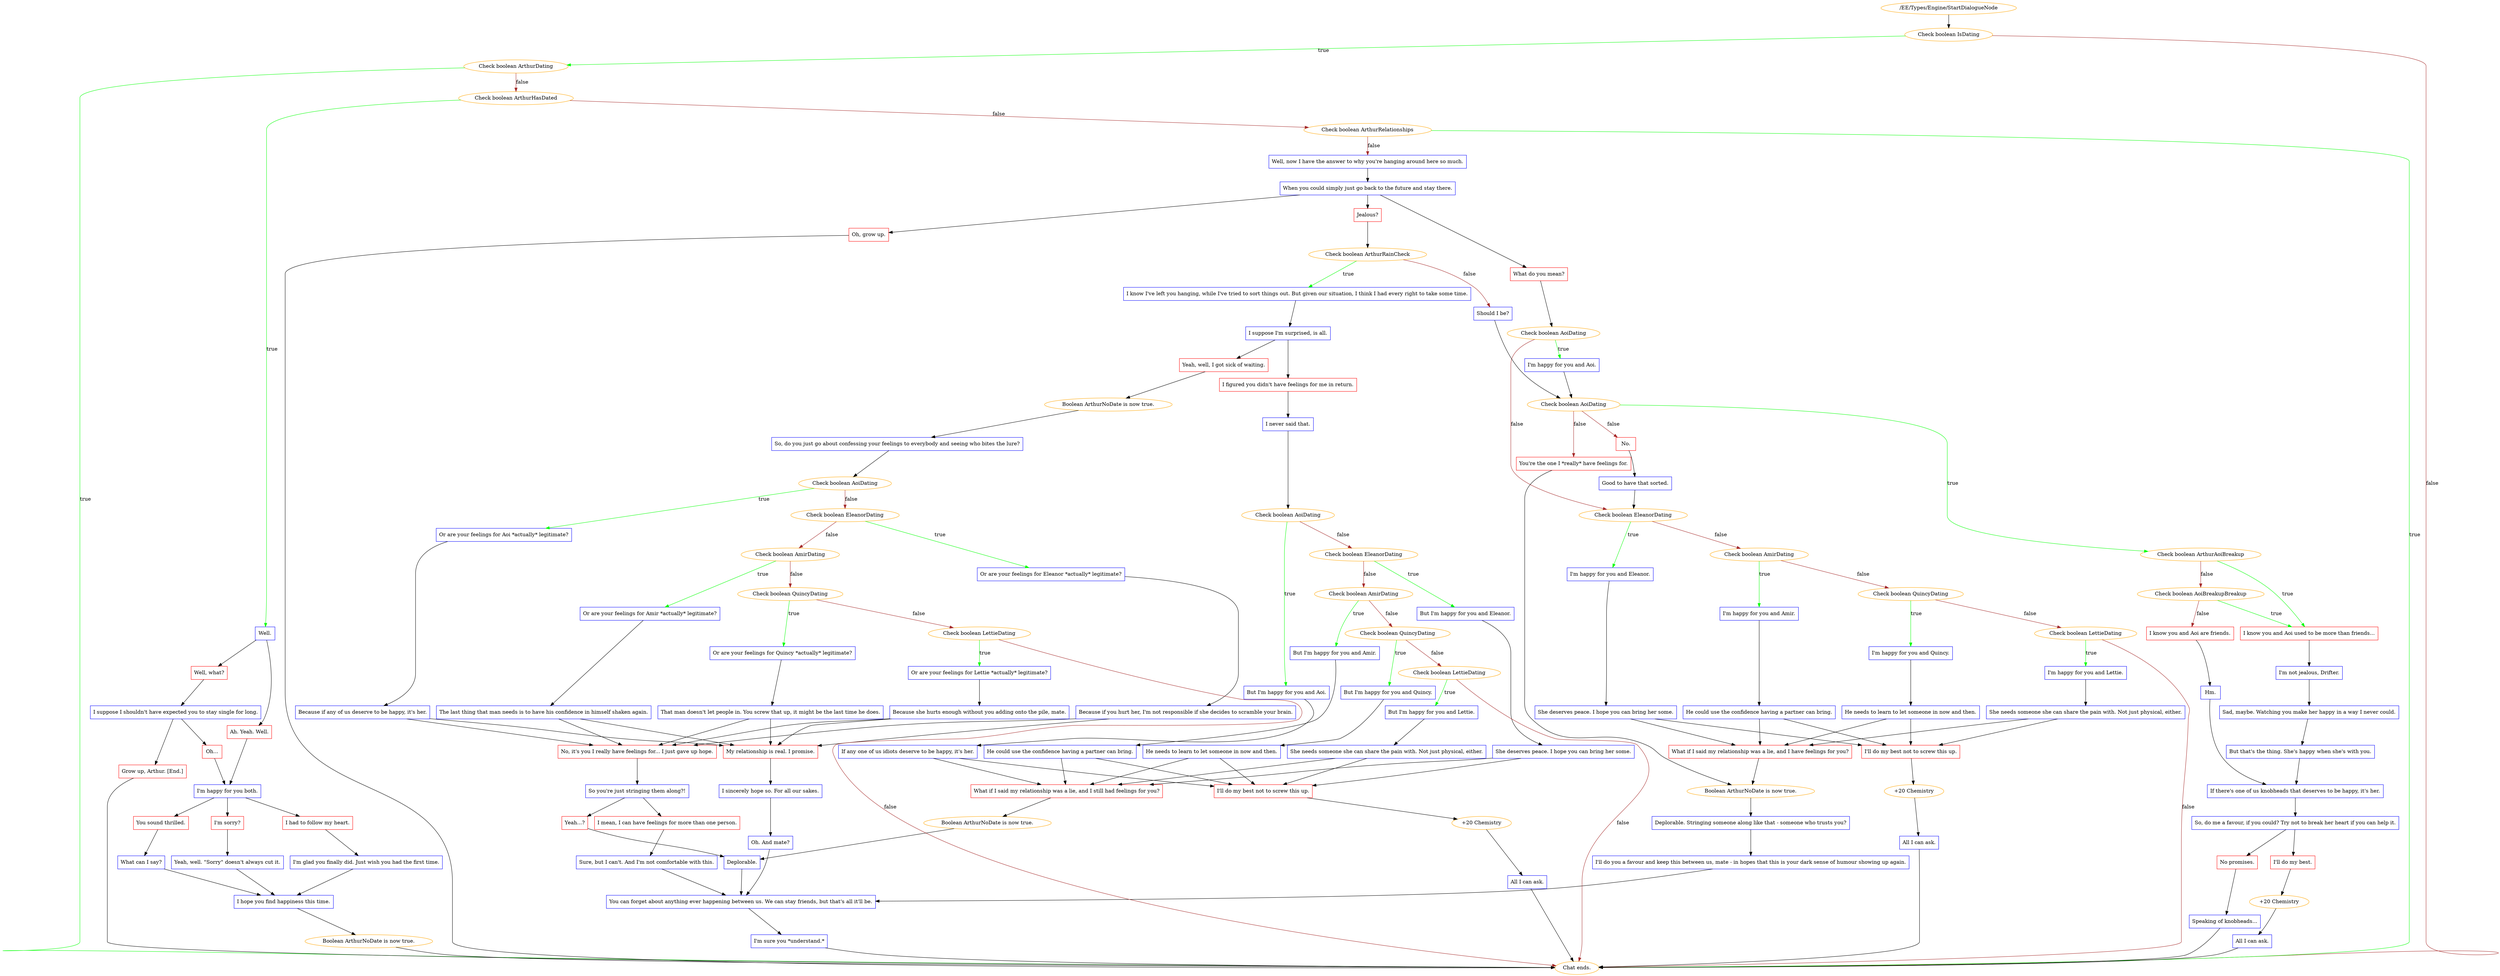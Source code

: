 digraph {
	2793 [label="/EE/Types/Engine/StartDialogueNode",color=orange];
		2793 -> 2794;
	2794 [label="Check boolean IsDating",color=orange];
		2794 -> 2796 [label=true,color=green];
		2794 -> "Chat ends." [label=false,color=brown];
	2796 [label="Check boolean ArthurDating",color=orange];
		2796 -> "Chat ends." [label=true,color=green];
		2796 -> 2797 [label=false,color=brown];
	"Chat ends." [color=orange];
	"Chat ends." [color=orange];
	2797 [label="Check boolean ArthurHasDated",color=orange];
		2797 -> 2800 [label=true,color=green];
		2797 -> 2799 [label=false,color=brown];
	2800 [label="Well.",shape=box,color=blue];
		2800 -> 2801;
		2800 -> 2803;
	2799 [label="Check boolean ArthurRelationships",color=orange];
		2799 -> "Chat ends." [label=true,color=green];
		2799 -> 2818 [label=false,color=brown];
	2801 [label="Well, what?",shape=box,color=red];
		2801 -> 2804;
	2803 [label="Ah. Yeah. Well.",shape=box,color=red];
		2803 -> 2808;
	"Chat ends." [color=orange];
	2818 [label="Well, now I have the answer to why you're hanging around here so much.",shape=box,color=blue];
		2818 -> 2819;
	2804 [label="I suppose I shouldn't have expected you to stay single for long.",shape=box,color=blue];
		2804 -> 2805;
		2804 -> 2806;
	2808 [label="I'm happy for you both.",shape=box,color=blue];
		2808 -> 2809;
		2808 -> 2810;
		2808 -> 2811;
	2819 [label="When you could simply just go back to the future and stay there.",shape=box,color=blue];
		2819 -> 2820;
		2819 -> 2821;
		2819 -> 2822;
	2805 [label="Grow up, Arthur. [End.]",shape=box,color=red];
		2805 -> "Chat ends.";
	2806 [label="Oh...",shape=box,color=red];
		2806 -> 2808;
	2809 [label="You sound thrilled.",shape=box,color=red];
		2809 -> 2812;
	2810 [label="I'm sorry?",shape=box,color=red];
		2810 -> 2813;
	2811 [label="I had to follow my heart.",shape=box,color=red];
		2811 -> 2814;
	2820 [label="Oh, grow up.",shape=box,color=red];
		2820 -> "Chat ends.";
	2821 [label="Jealous?",shape=box,color=red];
		2821 -> 2824;
	2822 [label="What do you mean?",shape=box,color=red];
		2822 -> 2925;
	"Chat ends." [color=orange];
	2812 [label="What can I say?",shape=box,color=blue];
		2812 -> 2815;
	2813 [label="Yeah, well. \"Sorry\" doesn't always cut it.",shape=box,color=blue];
		2813 -> 2815;
	2814 [label="I'm glad you finally did. Just wish you had the first time.",shape=box,color=blue];
		2814 -> 2815;
	"Chat ends." [color=orange];
	2824 [label="Check boolean ArthurRainCheck",color=orange];
		2824 -> 2825 [label=true,color=green];
		2824 -> 2826 [label=false,color=brown];
	2925 [label="Check boolean AoiDating",color=orange];
		2925 -> 2926 [label=true,color=green];
		2925 -> 2903 [label=false,color=brown];
	2815 [label="I hope you find happiness this time.",shape=box,color=blue];
		2815 -> 2816;
	2825 [label="I know I've left you hanging, while I've tried to sort things out. But given our situation, I think I had every right to take some time.",shape=box,color=blue];
		2825 -> 2829;
	2826 [label="Should I be?",shape=box,color=blue];
		2826 -> 2883;
	2926 [label="I'm happy for you and Aoi.",shape=box,color=blue];
		2926 -> 2883;
	2903 [label="Check boolean EleanorDating",color=orange];
		2903 -> 2904 [label=true,color=green];
		2903 -> 2906 [label=false,color=brown];
	2816 [label="Boolean ArthurNoDate is now true.",color=orange];
		2816 -> "Chat ends.";
	2829 [label="I suppose I'm surprised, is all.",shape=box,color=blue];
		2829 -> 2827;
		2829 -> 2831;
	2883 [label="Check boolean AoiDating",color=orange];
		2883 -> 2884 [label=true,color=green];
		2883 -> 2889 [label=false,color=brown];
		2883 -> 2924 [label=false,color=brown];
	2904 [label="I'm happy for you and Eleanor.",shape=box,color=blue];
		2904 -> 2905;
	2906 [label="Check boolean AmirDating",color=orange];
		2906 -> 2910 [label=true,color=green];
		2906 -> 2907 [label=false,color=brown];
	"Chat ends." [color=orange];
	2827 [label="I figured you didn't have feelings for me in return.",shape=box,color=red];
		2827 -> 2828;
	2831 [label="Yeah, well, I got sick of waiting.",shape=box,color=red];
		2831 -> 2830;
	2884 [label="Check boolean ArthurAoiBreakup",color=orange];
		2884 -> 2885 [label=true,color=green];
		2884 -> 2886 [label=false,color=brown];
	2889 [label="No.",shape=box,color=red];
		2889 -> 2890;
	2924 [label="You're the one I *really* have feelings for.",shape=box,color=red];
		2924 -> 2921;
	2905 [label="She deserves peace. I hope you can bring her some.",shape=box,color=blue];
		2905 -> 2916;
		2905 -> 2917;
	2910 [label="I'm happy for you and Amir.",shape=box,color=blue];
		2910 -> 2911;
	2907 [label="Check boolean QuincyDating",color=orange];
		2907 -> 2912 [label=true,color=green];
		2907 -> 2908 [label=false,color=brown];
	2828 [label="I never said that.",shape=box,color=blue];
		2828 -> 2832;
	2830 [label="Boolean ArthurNoDate is now true.",color=orange];
		2830 -> 2854;
	2885 [label="I know you and Aoi used to be more than friends...",shape=box,color=red];
		2885 -> 2891;
	2886 [label="Check boolean AoiBreakupBreakup",color=orange];
		2886 -> 2885 [label=true,color=green];
		2886 -> 2887 [label=false,color=brown];
	2890 [label="Good to have that sorted.",shape=box,color=blue];
		2890 -> 2903;
	2921 [label="Boolean ArthurNoDate is now true.",color=orange];
		2921 -> 2922;
	2916 [label="I'll do my best not to screw this up.",shape=box,color=red];
		2916 -> 2918;
	2917 [label="What if I said my relationship was a lie, and I have feelings for you?",shape=box,color=red];
		2917 -> 2921;
	2911 [label="He could use the confidence having a partner can bring.",shape=box,color=blue];
		2911 -> 2917;
		2911 -> 2916;
	2912 [label="I'm happy for you and Quincy.",shape=box,color=blue];
		2912 -> 2913;
	2908 [label="Check boolean LettieDating",color=orange];
		2908 -> 2914 [label=true,color=green];
		2908 -> "Chat ends." [label=false,color=brown];
	2832 [label="Check boolean AoiDating",color=orange];
		2832 -> 2833 [label=true,color=green];
		2832 -> 2839 [label=false,color=brown];
	2854 [label="So, do you just go about confessing your feelings to everybody and seeing who bites the lure?",shape=box,color=blue];
		2854 -> 2855;
	2891 [label="I'm not jealous, Drifter.",shape=box,color=blue];
		2891 -> 2892;
	2887 [label="I know you and Aoi are friends.",shape=box,color=red];
		2887 -> 2888;
	2922 [label="Deplorable. Stringing someone along like that - someone who trusts you?",shape=box,color=blue];
		2922 -> 2923;
	2918 [label="+20 Chemistry",color=orange];
		2918 -> 2919;
	2913 [label="He needs to learn to let someone in now and then.",shape=box,color=blue];
		2913 -> 2917;
		2913 -> 2916;
	2914 [label="I'm happy for you and Lettie.",shape=box,color=blue];
		2914 -> 2915;
	"Chat ends." [color=orange];
	2833 [label="But I'm happy for you and Aoi.",shape=box,color=blue];
		2833 -> 2834;
	2839 [label="Check boolean EleanorDating",color=orange];
		2839 -> 2844 [label=true,color=green];
		2839 -> 2840 [label=false,color=brown];
	2855 [label="Check boolean AoiDating",color=orange];
		2855 -> 2860 [label=true,color=green];
		2855 -> 2856 [label=false,color=brown];
	2892 [label="Sad, maybe. Watching you make her happy in a way I never could.",shape=box,color=blue];
		2892 -> 2893;
	2888 [label="Hm.",shape=box,color=blue];
		2888 -> 2894;
	2923 [label="I'll do you a favour and keep this between us, mate - in hopes that this is your dark sense of humour showing up again.",shape=box,color=blue];
		2923 -> 2880;
	2919 [label="All I can ask.",shape=box,color=blue];
		2919 -> "Chat ends.";
	2915 [label="She needs someone she can share the pain with. Not just physical, either.",shape=box,color=blue];
		2915 -> 2917;
		2915 -> 2916;
	2834 [label="If any one of us idiots deserve to be happy, it's her.",shape=box,color=blue];
		2834 -> 2835;
		2834 -> 2846;
	2844 [label="But I'm happy for you and Eleanor.",shape=box,color=blue];
		2844 -> 2845;
	2840 [label="Check boolean AmirDating",color=orange];
		2840 -> 2848 [label=true,color=green];
		2840 -> 2841 [label=false,color=brown];
	2860 [label="Or are your feelings for Aoi *actually* legitimate?",shape=box,color=blue];
		2860 -> 2861;
	2856 [label="Check boolean EleanorDating",color=orange];
		2856 -> 2862 [label=true,color=green];
		2856 -> 2857 [label=false,color=brown];
	2893 [label="But that's the thing. She's happy when she's with you.",shape=box,color=blue];
		2893 -> 2894;
	2894 [label="If there's one of us knobheads that deserves to be happy, it's her.",shape=box,color=blue];
		2894 -> 2895;
	2880 [label="You can forget about anything ever happening between us. We can stay friends, but that's all it'll be.",shape=box,color=blue];
		2880 -> 2881;
	"Chat ends." [color=orange];
	2835 [label="I'll do my best not to screw this up.",shape=box,color=red];
		2835 -> 2836;
	2846 [label="What if I said my relationship was a lie, and I still had feelings for you?",shape=box,color=red];
		2846 -> 2847;
	2845 [label="She deserves peace. I hope you can bring her some.",shape=box,color=blue];
		2845 -> 2846;
		2845 -> 2835;
	2848 [label="But I'm happy for you and Amir.",shape=box,color=blue];
		2848 -> 2849;
	2841 [label="Check boolean QuincyDating",color=orange];
		2841 -> 2850 [label=true,color=green];
		2841 -> 2842 [label=false,color=brown];
	2861 [label="Because if any of us deserve to be happy, it's her.",shape=box,color=blue];
		2861 -> 2871;
		2861 -> 2872;
	2862 [label="Or are your feelings for Eleanor *actually* legitimate?",shape=box,color=blue];
		2862 -> 2863;
	2857 [label="Check boolean AmirDating",color=orange];
		2857 -> 2865 [label=true,color=green];
		2857 -> 2858 [label=false,color=brown];
	2895 [label="So, do me a favour, if you could? Try not to break her heart if you can help it.",shape=box,color=blue];
		2895 -> 2896;
		2895 -> 2897;
	2881 [label="I'm sure you *understand.*",shape=box,color=blue];
		2881 -> "Chat ends.";
	2836 [label="+20 Chemistry",color=orange];
		2836 -> 2837;
	2847 [label="Boolean ArthurNoDate is now true.",color=orange];
		2847 -> 2876;
	2849 [label="He could use the confidence having a partner can bring.",shape=box,color=blue];
		2849 -> 2835;
		2849 -> 2846;
	2850 [label="But I'm happy for you and Quincy.",shape=box,color=blue];
		2850 -> 2851;
	2842 [label="Check boolean LettieDating",color=orange];
		2842 -> 2852 [label=true,color=green];
		2842 -> "Chat ends." [label=false,color=brown];
	2871 [label="No, it's you I really have feelings for... I just gave up hope.",shape=box,color=red];
		2871 -> 2873;
	2872 [label="My relationship is real. I promise.",shape=box,color=red];
		2872 -> 2878;
	2863 [label="Because if you hurt her, I'm not responsible if she decides to scramble your brain.",shape=box,color=blue];
		2863 -> 2871;
		2863 -> 2872;
	2865 [label="Or are your feelings for Amir *actually* legitimate?",shape=box,color=blue];
		2865 -> 2866;
	2858 [label="Check boolean QuincyDating",color=orange];
		2858 -> 2867 [label=true,color=green];
		2858 -> 2859 [label=false,color=brown];
	2896 [label="I'll do my best.",shape=box,color=red];
		2896 -> 2898;
	2897 [label="No promises.",shape=box,color=red];
		2897 -> 2901;
	"Chat ends." [color=orange];
	2837 [label="All I can ask.",shape=box,color=blue];
		2837 -> "Chat ends.";
	2876 [label="Deplorable.",shape=box,color=blue];
		2876 -> 2880;
	2851 [label="He needs to learn to let someone in now and then.",shape=box,color=blue];
		2851 -> 2835;
		2851 -> 2846;
	2852 [label="But I'm happy for you and Lettie.",shape=box,color=blue];
		2852 -> 2853;
	"Chat ends." [color=orange];
	2873 [label="So you're just stringing them along?!",shape=box,color=blue];
		2873 -> 2874;
		2873 -> 2875;
	2878 [label="I sincerely hope so. For all our sakes.",shape=box,color=blue];
		2878 -> 2879;
	2866 [label="The last thing that man needs is to have his confidence in himself shaken again.",shape=box,color=blue];
		2866 -> 2871;
		2866 -> 2872;
	2867 [label="Or are your feelings for Quincy *actually* legitimate?",shape=box,color=blue];
		2867 -> 2868;
	2859 [label="Check boolean LettieDating",color=orange];
		2859 -> 2869 [label=true,color=green];
		2859 -> "Chat ends." [label=false,color=brown];
	2898 [label="+20 Chemistry",color=orange];
		2898 -> 2899;
	2901 [label="Speaking of knobheads...",shape=box,color=blue];
		2901 -> "Chat ends.";
	"Chat ends." [color=orange];
	2853 [label="She needs someone she can share the pain with. Not just physical, either.",shape=box,color=blue];
		2853 -> 2835;
		2853 -> 2846;
	2874 [label="Yeah...?",shape=box,color=red];
		2874 -> 2876;
	2875 [label="I mean, I can have feelings for more than one person.",shape=box,color=red];
		2875 -> 2877;
	2879 [label="Oh. And mate?",shape=box,color=blue];
		2879 -> 2880;
	2868 [label="That man doesn't let people in. You screw that up, it might be the last time he does.",shape=box,color=blue];
		2868 -> 2871;
		2868 -> 2872;
	2869 [label="Or are your feelings for Lettie *actually* legitimate?",shape=box,color=blue];
		2869 -> 2870;
	"Chat ends." [color=orange];
	2899 [label="All I can ask.",shape=box,color=blue];
		2899 -> "Chat ends.";
	"Chat ends." [color=orange];
	2877 [label="Sure, but I can't. And I'm not comfortable with this.",shape=box,color=blue];
		2877 -> 2880;
	2870 [label="Because she hurts enough without you adding onto the pile, mate.",shape=box,color=blue];
		2870 -> 2871;
		2870 -> 2872;
	"Chat ends." [color=orange];
}